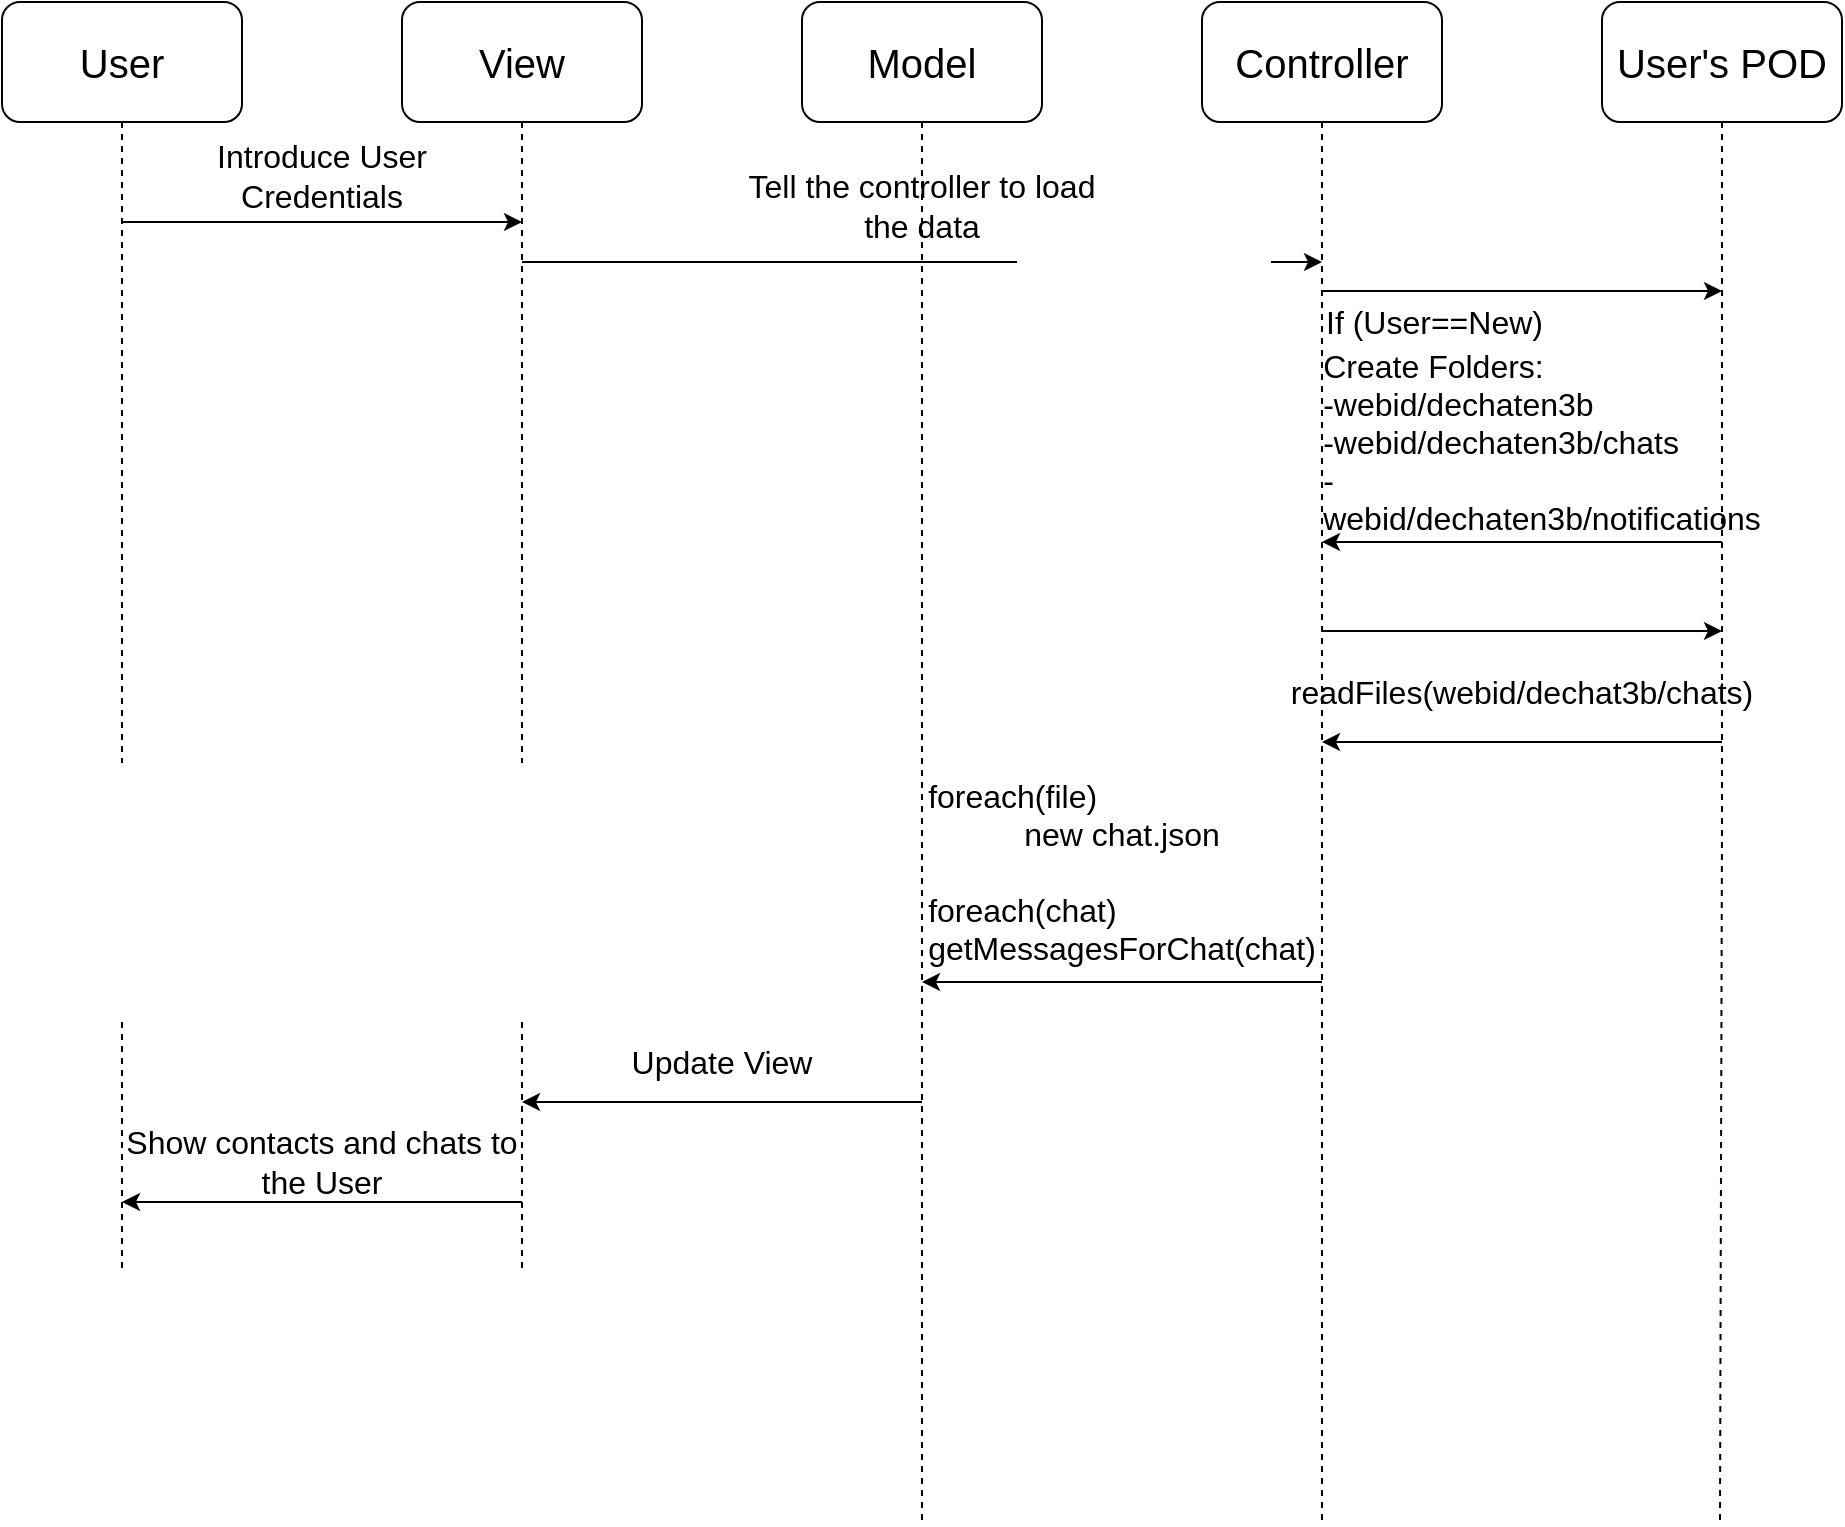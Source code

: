 <mxfile version="10.8.3" type="device"><diagram id="87hskiSl9Tf4QSZ2S3C9" name="Page-1"><mxGraphModel dx="1394" dy="797" grid="1" gridSize="10" guides="1" tooltips="1" connect="1" arrows="1" fold="1" page="1" pageScale="1" pageWidth="1169" pageHeight="827" math="0" shadow="0"><root><mxCell id="0"/><mxCell id="1" parent="0"/><mxCell id="0Qwou43PEcqqS3R5syQO-13" style="edgeStyle=orthogonalEdgeStyle;rounded=0;orthogonalLoop=1;jettySize=auto;html=1;dashed=1;startArrow=none;startFill=0;endArrow=none;endFill=0;" parent="1" source="0Qwou43PEcqqS3R5syQO-1" edge="1"><mxGeometry relative="1" as="geometry"><mxPoint x="60" y="760" as="targetPoint"/></mxGeometry></mxCell><mxCell id="0Qwou43PEcqqS3R5syQO-1" value="" style="rounded=1;whiteSpace=wrap;html=1;" parent="1" vertex="1"><mxGeometry width="120" height="60" as="geometry"/></mxCell><mxCell id="0Qwou43PEcqqS3R5syQO-2" value="" style="rounded=1;whiteSpace=wrap;html=1;" parent="1" vertex="1"><mxGeometry x="200" width="120" height="60" as="geometry"/></mxCell><mxCell id="0Qwou43PEcqqS3R5syQO-3" value="&lt;font style=&quot;font-size: 20px&quot;&gt;User&lt;/font&gt;" style="text;html=1;strokeColor=none;fillColor=none;align=center;verticalAlign=middle;whiteSpace=wrap;rounded=0;" parent="1" vertex="1"><mxGeometry x="35" y="20" width="50" height="20" as="geometry"/></mxCell><mxCell id="0Qwou43PEcqqS3R5syQO-4" value="&lt;font style=&quot;font-size: 20px&quot;&gt;View&lt;/font&gt;" style="text;html=1;strokeColor=none;fillColor=none;align=center;verticalAlign=middle;whiteSpace=wrap;rounded=0;" parent="1" vertex="1"><mxGeometry x="240" y="20" width="40" height="20" as="geometry"/></mxCell><mxCell id="0Qwou43PEcqqS3R5syQO-5" value="" style="rounded=1;whiteSpace=wrap;html=1;" parent="1" vertex="1"><mxGeometry x="400" width="120" height="60" as="geometry"/></mxCell><mxCell id="0Qwou43PEcqqS3R5syQO-6" value="" style="rounded=1;whiteSpace=wrap;html=1;" parent="1" vertex="1"><mxGeometry x="600" width="120" height="60" as="geometry"/></mxCell><mxCell id="0Qwou43PEcqqS3R5syQO-8" value="&lt;font style=&quot;font-size: 20px&quot;&gt;Model&lt;/font&gt;" style="text;html=1;strokeColor=none;fillColor=none;align=center;verticalAlign=middle;whiteSpace=wrap;rounded=0;" parent="1" vertex="1"><mxGeometry x="430" y="20" width="60" height="20" as="geometry"/></mxCell><mxCell id="0Qwou43PEcqqS3R5syQO-9" value="&lt;font style=&quot;font-size: 20px&quot;&gt;Controller&lt;/font&gt;" style="text;html=1;strokeColor=none;fillColor=none;align=center;verticalAlign=middle;whiteSpace=wrap;rounded=0;" parent="1" vertex="1"><mxGeometry x="615" y="20" width="90" height="20" as="geometry"/></mxCell><mxCell id="0Qwou43PEcqqS3R5syQO-10" value="" style="rounded=1;whiteSpace=wrap;html=1;" parent="1" vertex="1"><mxGeometry x="800" width="120" height="60" as="geometry"/></mxCell><mxCell id="0Qwou43PEcqqS3R5syQO-11" value="&lt;font style=&quot;font-size: 20px&quot;&gt;User's POD&lt;/font&gt;" style="text;html=1;strokeColor=none;fillColor=none;align=center;verticalAlign=middle;whiteSpace=wrap;rounded=0;" parent="1" vertex="1"><mxGeometry x="805" y="20" width="110" height="20" as="geometry"/></mxCell><mxCell id="0Qwou43PEcqqS3R5syQO-14" style="edgeStyle=orthogonalEdgeStyle;rounded=0;orthogonalLoop=1;jettySize=auto;html=1;dashed=1;startArrow=none;startFill=0;endArrow=none;endFill=0;exitX=0.5;exitY=1;exitDx=0;exitDy=0;" parent="1" source="0Qwou43PEcqqS3R5syQO-2" edge="1"><mxGeometry relative="1" as="geometry"><mxPoint x="260" y="760" as="targetPoint"/><mxPoint x="259.5" y="70" as="sourcePoint"/></mxGeometry></mxCell><mxCell id="0Qwou43PEcqqS3R5syQO-15" style="edgeStyle=orthogonalEdgeStyle;rounded=0;orthogonalLoop=1;jettySize=auto;html=1;dashed=1;startArrow=none;startFill=0;endArrow=none;endFill=0;exitX=0.5;exitY=1;exitDx=0;exitDy=0;" parent="1" source="0Qwou43PEcqqS3R5syQO-5" edge="1"><mxGeometry relative="1" as="geometry"><mxPoint x="460" y="760" as="targetPoint"/><mxPoint x="460" y="70" as="sourcePoint"/></mxGeometry></mxCell><mxCell id="0Qwou43PEcqqS3R5syQO-16" style="edgeStyle=orthogonalEdgeStyle;rounded=0;orthogonalLoop=1;jettySize=auto;html=1;dashed=1;startArrow=none;startFill=0;endArrow=none;endFill=0;exitX=0.5;exitY=1;exitDx=0;exitDy=0;" parent="1" source="0Qwou43PEcqqS3R5syQO-6" edge="1"><mxGeometry relative="1" as="geometry"><mxPoint x="660" y="760" as="targetPoint"/><mxPoint x="659" y="70" as="sourcePoint"/></mxGeometry></mxCell><mxCell id="0Qwou43PEcqqS3R5syQO-17" style="edgeStyle=orthogonalEdgeStyle;rounded=0;orthogonalLoop=1;jettySize=auto;html=1;dashed=1;startArrow=none;startFill=0;endArrow=none;endFill=0;exitX=0.5;exitY=1;exitDx=0;exitDy=0;" parent="1" source="0Qwou43PEcqqS3R5syQO-10" edge="1"><mxGeometry relative="1" as="geometry"><mxPoint x="859" y="760" as="targetPoint"/><mxPoint x="859" y="70" as="sourcePoint"/></mxGeometry></mxCell><mxCell id="0Qwou43PEcqqS3R5syQO-18" value="" style="endArrow=classic;html=1;" parent="1" edge="1"><mxGeometry width="50" height="50" relative="1" as="geometry"><mxPoint x="660" y="144.5" as="sourcePoint"/><mxPoint x="860" y="144.5" as="targetPoint"/></mxGeometry></mxCell><mxCell id="0Qwou43PEcqqS3R5syQO-19" value="&lt;font style=&quot;font-size: 16px&quot;&gt;If (User==New)&lt;/font&gt;" style="text;html=1;strokeColor=none;fillColor=none;align=left;verticalAlign=middle;whiteSpace=wrap;rounded=0;" parent="1" vertex="1"><mxGeometry x="660" y="145" width="200" height="30" as="geometry"/></mxCell><mxCell id="0Qwou43PEcqqS3R5syQO-20" value="" style="endArrow=classic;html=1;" parent="1" edge="1"><mxGeometry width="50" height="50" relative="1" as="geometry"><mxPoint x="60" y="110" as="sourcePoint"/><mxPoint x="260" y="110" as="targetPoint"/></mxGeometry></mxCell><mxCell id="0Qwou43PEcqqS3R5syQO-21" value="&lt;font style=&quot;font-size: 16px&quot;&gt;Introduce User Credentials&lt;/font&gt;" style="text;html=1;strokeColor=none;fillColor=none;align=center;verticalAlign=middle;whiteSpace=wrap;rounded=0;" parent="1" vertex="1"><mxGeometry x="70" y="77" width="180" height="20" as="geometry"/></mxCell><mxCell id="0Qwou43PEcqqS3R5syQO-23" value="&lt;div style=&quot;font-size: 16px&quot; align=&quot;left&quot;&gt;&lt;font style=&quot;font-size: 16px&quot;&gt;Create Folders:&lt;/font&gt;&lt;/div&gt;&lt;div style=&quot;font-size: 16px&quot; align=&quot;left&quot;&gt;&lt;font style=&quot;font-size: 16px&quot;&gt;-webid/dechaten3b&lt;/font&gt;&lt;/div&gt;&lt;div style=&quot;font-size: 16px&quot; align=&quot;left&quot;&gt;&lt;font style=&quot;font-size: 16px&quot;&gt;-webid/dechaten3b/chats&lt;/font&gt;&lt;/div&gt;&lt;div style=&quot;font-size: 16px&quot; align=&quot;left&quot;&gt;&lt;font style=&quot;font-size: 16px&quot;&gt;-webid/dechaten3b/notifications&lt;/font&gt;&lt;br&gt;&lt;/div&gt;" style="text;html=1;strokeColor=none;fillColor=none;align=center;verticalAlign=middle;whiteSpace=wrap;rounded=0;" parent="1" vertex="1"><mxGeometry x="680" y="170" width="180" height="100" as="geometry"/></mxCell><mxCell id="0Qwou43PEcqqS3R5syQO-24" value="" style="endArrow=classic;html=1;" parent="1" edge="1"><mxGeometry width="50" height="50" relative="1" as="geometry"><mxPoint x="860" y="270" as="sourcePoint"/><mxPoint x="660" y="270" as="targetPoint"/></mxGeometry></mxCell><mxCell id="0Qwou43PEcqqS3R5syQO-26" value="" style="endArrow=classic;html=1;" parent="1" edge="1"><mxGeometry width="50" height="50" relative="1" as="geometry"><mxPoint x="660" y="314.5" as="sourcePoint"/><mxPoint x="860" y="314.5" as="targetPoint"/></mxGeometry></mxCell><mxCell id="0Qwou43PEcqqS3R5syQO-27" value="&lt;font style=&quot;font-size: 16px&quot;&gt;readFiles(webid/dechat3b/chats)&lt;/font&gt;" style="text;html=1;strokeColor=none;fillColor=none;align=center;verticalAlign=middle;whiteSpace=wrap;rounded=0;" parent="1" vertex="1"><mxGeometry x="660" y="330" width="200" height="30" as="geometry"/></mxCell><mxCell id="0Qwou43PEcqqS3R5syQO-28" value="" style="endArrow=classic;html=1;" parent="1" edge="1"><mxGeometry width="50" height="50" relative="1" as="geometry"><mxPoint x="860" y="370" as="sourcePoint"/><mxPoint x="660" y="370" as="targetPoint"/></mxGeometry></mxCell><mxCell id="0Qwou43PEcqqS3R5syQO-30" value="" style="endArrow=classic;html=1;" parent="1" edge="1"><mxGeometry width="50" height="50" relative="1" as="geometry"><mxPoint x="660" y="490" as="sourcePoint"/><mxPoint x="460" y="490" as="targetPoint"/></mxGeometry></mxCell><mxCell id="0Qwou43PEcqqS3R5syQO-31" value="&lt;div style=&quot;font-size: 16px&quot; align=&quot;left&quot;&gt;&lt;font style=&quot;font-size: 16px&quot;&gt;foreach(file)&lt;/font&gt;&lt;/div&gt;&lt;div style=&quot;font-size: 16px&quot;&gt;&lt;font style=&quot;font-size: 16px&quot;&gt;new chat.json&lt;/font&gt;&lt;/div&gt;&lt;div style=&quot;font-size: 16px&quot;&gt;&lt;font style=&quot;font-size: 16px&quot;&gt;&lt;br&gt;&lt;/font&gt;&lt;/div&gt;&lt;div style=&quot;font-size: 16px&quot; align=&quot;left&quot;&gt;&lt;font style=&quot;font-size: 16px&quot;&gt;foreach(chat)&lt;/font&gt;&lt;/div&gt;&lt;div style=&quot;font-size: 16px&quot;&gt;&lt;font style=&quot;font-size: 16px&quot;&gt;getMessagesForChat(chat)&lt;/font&gt;&lt;br&gt;&lt;/div&gt;" style="text;html=1;strokeColor=none;fillColor=none;align=center;verticalAlign=middle;whiteSpace=wrap;rounded=0;" parent="1" vertex="1"><mxGeometry x="460" y="380" width="200" height="110" as="geometry"/></mxCell><mxCell id="0Qwou43PEcqqS3R5syQO-34" value="" style="endArrow=classic;html=1;" parent="1" edge="1"><mxGeometry width="50" height="50" relative="1" as="geometry"><mxPoint x="460" y="550" as="sourcePoint"/><mxPoint x="260" y="550" as="targetPoint"/></mxGeometry></mxCell><mxCell id="0Qwou43PEcqqS3R5syQO-35" value="&lt;font style=&quot;font-size: 16px&quot;&gt;Update View&lt;/font&gt;" style="text;html=1;strokeColor=none;fillColor=none;align=center;verticalAlign=middle;whiteSpace=wrap;rounded=0;" parent="1" vertex="1"><mxGeometry x="260" y="520" width="200" height="20" as="geometry"/></mxCell><mxCell id="0Qwou43PEcqqS3R5syQO-36" value="" style="endArrow=classic;html=1;" parent="1" edge="1"><mxGeometry width="50" height="50" relative="1" as="geometry"><mxPoint x="260" y="600" as="sourcePoint"/><mxPoint x="60" y="600" as="targetPoint"/></mxGeometry></mxCell><mxCell id="0Qwou43PEcqqS3R5syQO-37" value="&lt;font style=&quot;font-size: 16px&quot;&gt;Show contacts and chats to the User&lt;/font&gt;" style="text;html=1;strokeColor=none;fillColor=none;align=center;verticalAlign=middle;whiteSpace=wrap;rounded=0;" parent="1" vertex="1"><mxGeometry x="60" y="570" width="200" height="20" as="geometry"/></mxCell><mxCell id="8V1w98G36inB7N5wtvdY-1" value="" style="endArrow=classic;html=1;" edge="1" parent="1"><mxGeometry width="50" height="50" relative="1" as="geometry"><mxPoint x="260" y="130" as="sourcePoint"/><mxPoint x="660" y="130" as="targetPoint"/></mxGeometry></mxCell><mxCell id="8V1w98G36inB7N5wtvdY-3" value="&lt;font style=&quot;font-size: 16px&quot;&gt;Tell the controller to load the data&lt;/font&gt;" style="text;html=1;strokeColor=none;fillColor=none;align=center;verticalAlign=middle;whiteSpace=wrap;rounded=0;" vertex="1" parent="1"><mxGeometry x="370" y="92" width="180" height="20" as="geometry"/></mxCell></root></mxGraphModel></diagram></mxfile>